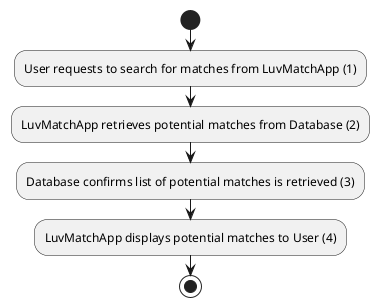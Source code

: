 @startuml

start

:User requests to search for matches from LuvMatchApp (1);

:LuvMatchApp retrieves potential matches from Database (2);

:Database confirms list of potential matches is retrieved (3);

:LuvMatchApp displays potential matches to User (4);

stop

@enduml
